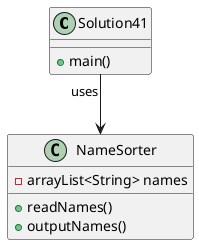 @startuml

class Solution41 {
+main()
}

class NameSorter {
-arrayList<String> names

+readNames()
+outputNames()
}

Solution41 "uses" --> NameSorter
@enduml